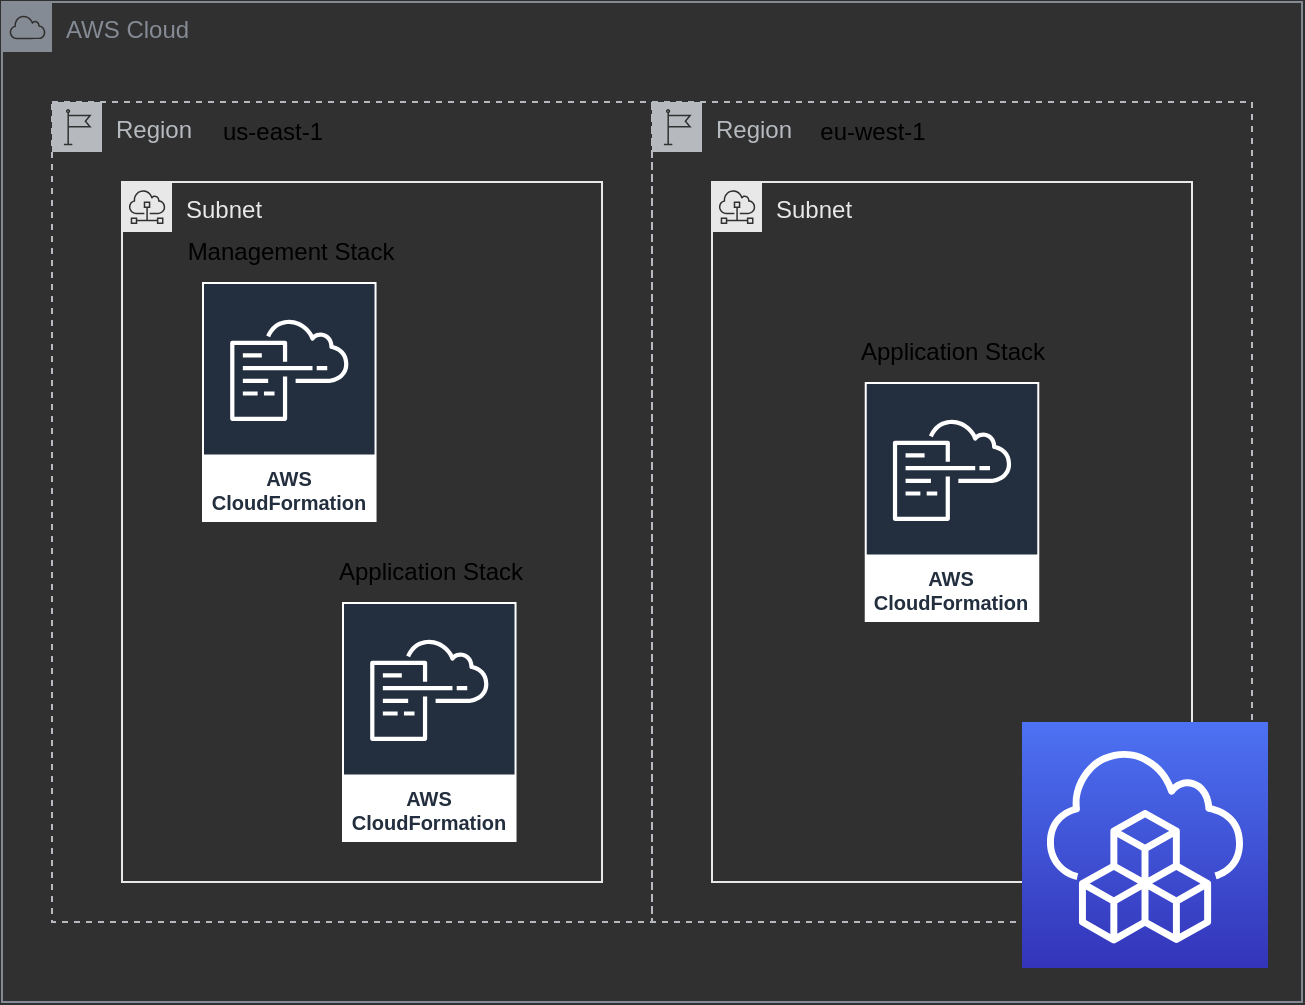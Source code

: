 <mxfile version="20.8.10" type="device"><diagram name="Page-1" id="9KD9hPA7X7ICzIaEDyxo"><mxGraphModel dx="1272" dy="932" grid="1" gridSize="10" guides="1" tooltips="1" connect="1" arrows="1" fold="1" page="1" pageScale="1" pageWidth="850" pageHeight="1100" background="#303030" math="0" shadow="0"><root><mxCell id="0"/><mxCell id="1" parent="0"/><mxCell id="zVUGw3Oq0SxsI9RGdvyA-1" value="AWS Cloud" style="sketch=0;outlineConnect=0;gradientColor=none;html=1;whiteSpace=wrap;fontSize=12;fontStyle=0;shape=mxgraph.aws4.group;grIcon=mxgraph.aws4.group_aws_cloud;strokeColor=#858B94;fillColor=none;verticalAlign=top;align=left;spacingLeft=30;fontColor=#858B94;dashed=0;" parent="1" vertex="1"><mxGeometry x="100" y="110" width="650" height="500" as="geometry"/></mxCell><mxCell id="zVUGw3Oq0SxsI9RGdvyA-2" value="Region" style="sketch=0;outlineConnect=0;gradientColor=none;html=1;whiteSpace=wrap;fontSize=12;fontStyle=0;shape=mxgraph.aws4.group;grIcon=mxgraph.aws4.group_region;strokeColor=#B6BABF;fillColor=none;verticalAlign=top;align=left;spacingLeft=30;fontColor=#B6BABF;dashed=1;" parent="1" vertex="1"><mxGeometry x="125" y="160" width="300" height="410" as="geometry"/></mxCell><mxCell id="zVUGw3Oq0SxsI9RGdvyA-3" value="Region" style="sketch=0;outlineConnect=0;gradientColor=none;html=1;whiteSpace=wrap;fontSize=12;fontStyle=0;shape=mxgraph.aws4.group;grIcon=mxgraph.aws4.group_region;strokeColor=#B6BABF;fillColor=none;verticalAlign=top;align=left;spacingLeft=30;fontColor=#B6BABF;dashed=1;" parent="1" vertex="1"><mxGeometry x="425" y="160" width="300" height="410" as="geometry"/></mxCell><mxCell id="zVUGw3Oq0SxsI9RGdvyA-4" value="Subnet" style="sketch=0;outlineConnect=0;gradientColor=none;html=1;whiteSpace=wrap;fontSize=12;fontStyle=0;shape=mxgraph.aws4.group;grIcon=mxgraph.aws4.group_subnet;strokeColor=#E8E8E8;fillColor=none;verticalAlign=top;align=left;spacingLeft=30;fontColor=#E8E8E8;dashed=0;" parent="1" vertex="1"><mxGeometry x="160" y="200" width="240" height="350" as="geometry"/></mxCell><mxCell id="zVUGw3Oq0SxsI9RGdvyA-5" value="Subnet" style="sketch=0;outlineConnect=0;gradientColor=none;html=1;whiteSpace=wrap;fontSize=12;fontStyle=0;shape=mxgraph.aws4.group;grIcon=mxgraph.aws4.group_subnet;strokeColor=#E8E8E8;fillColor=none;verticalAlign=top;align=left;spacingLeft=30;fontColor=#E8E8E8;dashed=0;" parent="1" vertex="1"><mxGeometry x="455" y="200" width="240" height="350" as="geometry"/></mxCell><mxCell id="zVUGw3Oq0SxsI9RGdvyA-6" value="us-east-1" style="text;html=1;align=center;verticalAlign=middle;resizable=0;points=[];autosize=1;strokeColor=none;fillColor=none;" parent="1" vertex="1"><mxGeometry x="200" y="160" width="70" height="30" as="geometry"/></mxCell><mxCell id="zVUGw3Oq0SxsI9RGdvyA-7" value="eu-west-1" style="text;html=1;align=center;verticalAlign=middle;resizable=0;points=[];autosize=1;strokeColor=none;fillColor=none;" parent="1" vertex="1"><mxGeometry x="495" y="160" width="80" height="30" as="geometry"/></mxCell><mxCell id="zVUGw3Oq0SxsI9RGdvyA-8" value="AWS CloudFormation" style="sketch=0;outlineConnect=0;fontColor=#232F3E;gradientColor=none;strokeColor=#ffffff;fillColor=#232F3E;dashed=0;verticalLabelPosition=middle;verticalAlign=bottom;align=center;html=1;whiteSpace=wrap;fontSize=10;fontStyle=1;spacing=3;shape=mxgraph.aws4.productIcon;prIcon=mxgraph.aws4.cloudformation;aspect=fixed;" parent="1" vertex="1"><mxGeometry x="200" y="250" width="87.27" height="120" as="geometry"/></mxCell><mxCell id="zVUGw3Oq0SxsI9RGdvyA-9" value="AWS CloudFormation" style="sketch=0;outlineConnect=0;fontColor=#232F3E;gradientColor=none;strokeColor=#ffffff;fillColor=#232F3E;dashed=0;verticalLabelPosition=middle;verticalAlign=bottom;align=center;html=1;whiteSpace=wrap;fontSize=10;fontStyle=1;spacing=3;shape=mxgraph.aws4.productIcon;prIcon=mxgraph.aws4.cloudformation;aspect=fixed;" parent="1" vertex="1"><mxGeometry x="270" y="410" width="87.27" height="120" as="geometry"/></mxCell><mxCell id="zVUGw3Oq0SxsI9RGdvyA-10" value="AWS CloudFormation" style="sketch=0;outlineConnect=0;fontColor=#232F3E;gradientColor=none;strokeColor=#ffffff;fillColor=#232F3E;dashed=0;verticalLabelPosition=middle;verticalAlign=bottom;align=center;html=1;whiteSpace=wrap;fontSize=10;fontStyle=1;spacing=3;shape=mxgraph.aws4.productIcon;prIcon=mxgraph.aws4.cloudformation;aspect=fixed;" parent="1" vertex="1"><mxGeometry x="531.37" y="300" width="87.27" height="120" as="geometry"/></mxCell><mxCell id="zVUGw3Oq0SxsI9RGdvyA-11" value="Management Stack" style="text;html=1;align=center;verticalAlign=middle;resizable=0;points=[];autosize=1;strokeColor=none;fillColor=none;" parent="1" vertex="1"><mxGeometry x="178.64" y="220" width="130" height="30" as="geometry"/></mxCell><mxCell id="zVUGw3Oq0SxsI9RGdvyA-12" value="Application Stack" style="text;html=1;align=center;verticalAlign=middle;resizable=0;points=[];autosize=1;strokeColor=none;fillColor=none;" parent="1" vertex="1"><mxGeometry x="253.64" y="380" width="120" height="30" as="geometry"/></mxCell><mxCell id="zVUGw3Oq0SxsI9RGdvyA-13" value="Application Stack" style="text;html=1;align=center;verticalAlign=middle;resizable=0;points=[];autosize=1;strokeColor=none;fillColor=none;" parent="1" vertex="1"><mxGeometry x="515.01" y="270" width="120" height="30" as="geometry"/></mxCell><mxCell id="TuySdDnMN1zlKBlIUS7v-1" value="" style="sketch=0;points=[[0,0,0],[0.25,0,0],[0.5,0,0],[0.75,0,0],[1,0,0],[0,1,0],[0.25,1,0],[0.5,1,0],[0.75,1,0],[1,1,0],[0,0.25,0],[0,0.5,0],[0,0.75,0],[1,0.25,0],[1,0.5,0],[1,0.75,0]];outlineConnect=0;fontColor=#232F3E;gradientColor=#4D72F3;gradientDirection=north;fillColor=#3334B9;strokeColor=#ffffff;dashed=0;verticalLabelPosition=bottom;verticalAlign=top;align=center;html=1;fontSize=12;fontStyle=0;aspect=fixed;shape=mxgraph.aws4.resourceIcon;resIcon=mxgraph.aws4.cloud_development_kit;" vertex="1" parent="1"><mxGeometry x="610" y="470" width="123" height="123" as="geometry"/></mxCell></root></mxGraphModel></diagram></mxfile>